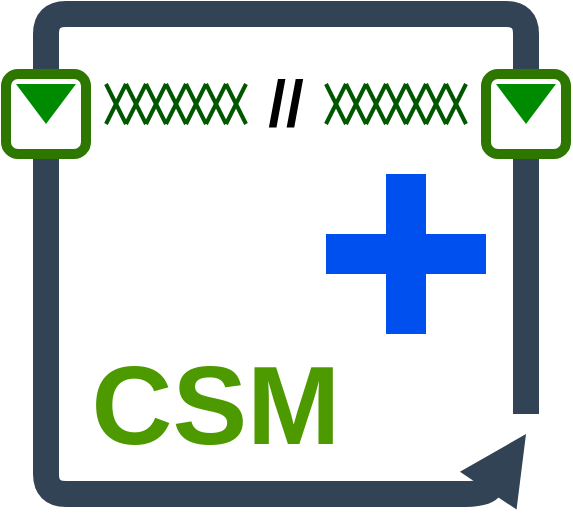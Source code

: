 <mxfile version="24.2.5" type="device">
  <diagram name="第 1 页" id="N8OVFR8O6m3L51fXVMMC">
    <mxGraphModel dx="1562" dy="1188" grid="1" gridSize="10" guides="1" tooltips="1" connect="1" arrows="1" fold="1" page="1" pageScale="1" pageWidth="827" pageHeight="1169" math="0" shadow="0">
      <root>
        <mxCell id="0" />
        <mxCell id="1" parent="0" />
        <mxCell id="Qem-tpaPa2Rmr71kVahj-4" value="" style="endArrow=block;html=1;rounded=1;strokeWidth=13;fillColor=#647687;strokeColor=#314354;curved=0;exitX=0.5;exitY=1;exitDx=0;exitDy=0;targetPerimeterSpacing=0;jumpSize=6;jumpStyle=none;shadow=0;endFill=1;startSize=0;endSize=0;" parent="1" source="Qem-tpaPa2Rmr71kVahj-10" edge="1">
          <mxGeometry width="50" height="50" relative="1" as="geometry">
            <mxPoint x="160" y="600" as="sourcePoint" />
            <mxPoint x="400" y="610" as="targetPoint" />
            <Array as="points">
              <mxPoint x="160" y="640" />
              <mxPoint x="380" y="640" />
            </Array>
          </mxGeometry>
        </mxCell>
        <mxCell id="Qem-tpaPa2Rmr71kVahj-5" value="" style="endArrow=none;html=1;rounded=1;strokeWidth=13;fillColor=#647687;strokeColor=#314354;curved=0;" parent="1" source="Qem-tpaPa2Rmr71kVahj-14" edge="1">
          <mxGeometry width="50" height="50" relative="1" as="geometry">
            <mxPoint x="400" y="400" as="sourcePoint" />
            <mxPoint x="400" y="600" as="targetPoint" />
          </mxGeometry>
        </mxCell>
        <mxCell id="Qem-tpaPa2Rmr71kVahj-13" value="" style="endArrow=none;html=1;rounded=1;strokeWidth=13;fillColor=#647687;strokeColor=#314354;curved=0;exitX=0.5;exitY=0;exitDx=0;exitDy=0;" parent="1" source="Qem-tpaPa2Rmr71kVahj-14" target="Qem-tpaPa2Rmr71kVahj-10" edge="1">
          <mxGeometry width="50" height="50" relative="1" as="geometry">
            <mxPoint x="400" y="400" as="sourcePoint" />
            <mxPoint x="160" y="640" as="targetPoint" />
            <Array as="points">
              <mxPoint x="400" y="400" />
              <mxPoint x="160" y="400" />
            </Array>
          </mxGeometry>
        </mxCell>
        <mxCell id="Qem-tpaPa2Rmr71kVahj-10" value="" style="rounded=1;whiteSpace=wrap;html=1;fillColor=none;fontColor=#ffffff;strokeColor=#2D7600;strokeWidth=5;" parent="1" vertex="1">
          <mxGeometry x="140" y="430" width="40" height="40" as="geometry" />
        </mxCell>
        <mxCell id="Qem-tpaPa2Rmr71kVahj-14" value="" style="rounded=1;whiteSpace=wrap;html=1;fillColor=none;fontColor=#ffffff;strokeColor=#2D7600;strokeWidth=5;" parent="1" vertex="1">
          <mxGeometry x="380" y="430" width="40" height="40" as="geometry" />
        </mxCell>
        <mxCell id="Qem-tpaPa2Rmr71kVahj-16" value="" style="triangle;whiteSpace=wrap;html=1;rotation=90;strokeWidth=5;strokeColor=none;fillColor=#008a00;fontColor=#ffffff;" parent="1" vertex="1">
          <mxGeometry x="150" y="430" width="20" height="30" as="geometry" />
        </mxCell>
        <mxCell id="Qem-tpaPa2Rmr71kVahj-17" value="" style="triangle;whiteSpace=wrap;html=1;rotation=90;strokeWidth=5;strokeColor=none;fillColor=#008a00;fontColor=#ffffff;" parent="1" vertex="1">
          <mxGeometry x="390" y="430" width="20" height="30" as="geometry" />
        </mxCell>
        <mxCell id="Qem-tpaPa2Rmr71kVahj-18" value="" style="endArrow=none;html=1;rounded=1;startSize=6;arcSize=20;jumpSize=6;curved=0;fillColor=#008a00;strokeColor=#005700;strokeWidth=2;" parent="1" edge="1">
          <mxGeometry width="50" height="50" relative="1" as="geometry">
            <mxPoint x="190" y="455" as="sourcePoint" />
            <mxPoint x="200" y="435" as="targetPoint" />
          </mxGeometry>
        </mxCell>
        <mxCell id="Qem-tpaPa2Rmr71kVahj-19" value="" style="endArrow=none;html=1;rounded=1;startSize=6;arcSize=20;jumpSize=6;curved=0;fillColor=#008a00;strokeColor=#005700;strokeWidth=2;" parent="1" edge="1">
          <mxGeometry width="50" height="50" relative="1" as="geometry">
            <mxPoint x="200" y="455" as="sourcePoint" />
            <mxPoint x="190" y="435" as="targetPoint" />
          </mxGeometry>
        </mxCell>
        <mxCell id="Qem-tpaPa2Rmr71kVahj-42" value="&lt;font style=&quot;font-size: 32px;&quot;&gt;&lt;b&gt;//&lt;/b&gt;&lt;/font&gt;" style="text;html=1;align=center;verticalAlign=middle;whiteSpace=wrap;rounded=0;" parent="1" vertex="1">
          <mxGeometry x="250" y="430" width="60" height="30" as="geometry" />
        </mxCell>
        <mxCell id="Qem-tpaPa2Rmr71kVahj-43" value="" style="endArrow=none;html=1;rounded=1;startSize=6;arcSize=20;jumpSize=6;curved=0;fillColor=#008a00;strokeColor=#005700;strokeWidth=2;" parent="1" edge="1">
          <mxGeometry width="50" height="50" relative="1" as="geometry">
            <mxPoint x="200" y="455" as="sourcePoint" />
            <mxPoint x="210" y="435" as="targetPoint" />
          </mxGeometry>
        </mxCell>
        <mxCell id="Qem-tpaPa2Rmr71kVahj-44" value="" style="endArrow=none;html=1;rounded=1;startSize=6;arcSize=20;jumpSize=6;curved=0;fillColor=#008a00;strokeColor=#005700;strokeWidth=2;" parent="1" edge="1">
          <mxGeometry width="50" height="50" relative="1" as="geometry">
            <mxPoint x="210" y="455" as="sourcePoint" />
            <mxPoint x="200" y="435" as="targetPoint" />
          </mxGeometry>
        </mxCell>
        <mxCell id="Qem-tpaPa2Rmr71kVahj-45" value="" style="endArrow=none;html=1;rounded=1;startSize=6;arcSize=20;jumpSize=6;curved=0;fillColor=#008a00;strokeColor=#005700;strokeWidth=2;" parent="1" edge="1">
          <mxGeometry width="50" height="50" relative="1" as="geometry">
            <mxPoint x="210" y="455" as="sourcePoint" />
            <mxPoint x="220" y="435" as="targetPoint" />
          </mxGeometry>
        </mxCell>
        <mxCell id="Qem-tpaPa2Rmr71kVahj-46" value="" style="endArrow=none;html=1;rounded=1;startSize=6;arcSize=20;jumpSize=6;curved=0;fillColor=#008a00;strokeColor=#005700;strokeWidth=2;" parent="1" edge="1">
          <mxGeometry width="50" height="50" relative="1" as="geometry">
            <mxPoint x="220" y="455" as="sourcePoint" />
            <mxPoint x="210" y="435" as="targetPoint" />
          </mxGeometry>
        </mxCell>
        <mxCell id="Qem-tpaPa2Rmr71kVahj-47" value="" style="endArrow=none;html=1;rounded=1;startSize=6;arcSize=20;jumpSize=6;curved=0;fillColor=#008a00;strokeColor=#005700;strokeWidth=2;" parent="1" edge="1">
          <mxGeometry width="50" height="50" relative="1" as="geometry">
            <mxPoint x="220" y="455" as="sourcePoint" />
            <mxPoint x="230" y="435" as="targetPoint" />
          </mxGeometry>
        </mxCell>
        <mxCell id="Qem-tpaPa2Rmr71kVahj-48" value="" style="endArrow=none;html=1;rounded=1;startSize=6;arcSize=20;jumpSize=6;curved=0;fillColor=#008a00;strokeColor=#005700;strokeWidth=2;" parent="1" edge="1">
          <mxGeometry width="50" height="50" relative="1" as="geometry">
            <mxPoint x="230" y="455" as="sourcePoint" />
            <mxPoint x="220" y="435" as="targetPoint" />
          </mxGeometry>
        </mxCell>
        <mxCell id="Qem-tpaPa2Rmr71kVahj-49" value="" style="endArrow=none;html=1;rounded=1;startSize=6;arcSize=20;jumpSize=6;curved=0;fillColor=#008a00;strokeColor=#005700;strokeWidth=2;" parent="1" edge="1">
          <mxGeometry width="50" height="50" relative="1" as="geometry">
            <mxPoint x="230" y="455" as="sourcePoint" />
            <mxPoint x="240" y="435" as="targetPoint" />
          </mxGeometry>
        </mxCell>
        <mxCell id="Qem-tpaPa2Rmr71kVahj-50" value="" style="endArrow=none;html=1;rounded=1;startSize=6;arcSize=20;jumpSize=6;curved=0;fillColor=#008a00;strokeColor=#005700;strokeWidth=2;" parent="1" edge="1">
          <mxGeometry width="50" height="50" relative="1" as="geometry">
            <mxPoint x="240" y="455" as="sourcePoint" />
            <mxPoint x="230" y="435" as="targetPoint" />
          </mxGeometry>
        </mxCell>
        <mxCell id="Qem-tpaPa2Rmr71kVahj-51" value="" style="endArrow=none;html=1;rounded=1;startSize=6;arcSize=20;jumpSize=6;curved=0;fillColor=#008a00;strokeColor=#005700;strokeWidth=2;" parent="1" edge="1">
          <mxGeometry width="50" height="50" relative="1" as="geometry">
            <mxPoint x="240" y="455" as="sourcePoint" />
            <mxPoint x="250" y="435" as="targetPoint" />
          </mxGeometry>
        </mxCell>
        <mxCell id="Qem-tpaPa2Rmr71kVahj-52" value="" style="endArrow=none;html=1;rounded=1;startSize=6;arcSize=20;jumpSize=6;curved=0;fillColor=#008a00;strokeColor=#005700;strokeWidth=2;" parent="1" edge="1">
          <mxGeometry width="50" height="50" relative="1" as="geometry">
            <mxPoint x="250" y="455" as="sourcePoint" />
            <mxPoint x="240" y="435" as="targetPoint" />
          </mxGeometry>
        </mxCell>
        <mxCell id="Qem-tpaPa2Rmr71kVahj-53" value="" style="endArrow=none;html=1;rounded=1;startSize=6;arcSize=20;jumpSize=6;curved=0;fillColor=#008a00;strokeColor=#005700;strokeWidth=2;" parent="1" edge="1">
          <mxGeometry width="50" height="50" relative="1" as="geometry">
            <mxPoint x="250" y="455" as="sourcePoint" />
            <mxPoint x="260" y="435" as="targetPoint" />
          </mxGeometry>
        </mxCell>
        <mxCell id="Qem-tpaPa2Rmr71kVahj-54" value="" style="endArrow=none;html=1;rounded=1;startSize=6;arcSize=20;jumpSize=6;curved=0;fillColor=#008a00;strokeColor=#005700;strokeWidth=2;" parent="1" edge="1">
          <mxGeometry width="50" height="50" relative="1" as="geometry">
            <mxPoint x="260" y="455" as="sourcePoint" />
            <mxPoint x="250" y="435" as="targetPoint" />
          </mxGeometry>
        </mxCell>
        <mxCell id="Qem-tpaPa2Rmr71kVahj-55" value="" style="endArrow=none;html=1;rounded=1;startSize=6;arcSize=20;jumpSize=6;curved=0;fillColor=#008a00;strokeColor=#005700;strokeWidth=2;" parent="1" edge="1">
          <mxGeometry width="50" height="50" relative="1" as="geometry">
            <mxPoint x="300" y="455" as="sourcePoint" />
            <mxPoint x="310" y="435" as="targetPoint" />
          </mxGeometry>
        </mxCell>
        <mxCell id="Qem-tpaPa2Rmr71kVahj-56" value="" style="endArrow=none;html=1;rounded=1;startSize=6;arcSize=20;jumpSize=6;curved=0;fillColor=#008a00;strokeColor=#005700;strokeWidth=2;" parent="1" edge="1">
          <mxGeometry width="50" height="50" relative="1" as="geometry">
            <mxPoint x="310" y="455" as="sourcePoint" />
            <mxPoint x="300" y="435" as="targetPoint" />
          </mxGeometry>
        </mxCell>
        <mxCell id="Qem-tpaPa2Rmr71kVahj-57" value="" style="endArrow=none;html=1;rounded=1;startSize=6;arcSize=20;jumpSize=6;curved=0;fillColor=#008a00;strokeColor=#005700;strokeWidth=2;" parent="1" edge="1">
          <mxGeometry width="50" height="50" relative="1" as="geometry">
            <mxPoint x="310" y="455" as="sourcePoint" />
            <mxPoint x="320" y="435" as="targetPoint" />
          </mxGeometry>
        </mxCell>
        <mxCell id="Qem-tpaPa2Rmr71kVahj-58" value="" style="endArrow=none;html=1;rounded=1;startSize=6;arcSize=20;jumpSize=6;curved=0;fillColor=#008a00;strokeColor=#005700;strokeWidth=2;" parent="1" edge="1">
          <mxGeometry width="50" height="50" relative="1" as="geometry">
            <mxPoint x="320" y="455" as="sourcePoint" />
            <mxPoint x="310" y="435" as="targetPoint" />
          </mxGeometry>
        </mxCell>
        <mxCell id="Qem-tpaPa2Rmr71kVahj-59" value="" style="endArrow=none;html=1;rounded=1;startSize=6;arcSize=20;jumpSize=6;curved=0;fillColor=#008a00;strokeColor=#005700;strokeWidth=2;" parent="1" edge="1">
          <mxGeometry width="50" height="50" relative="1" as="geometry">
            <mxPoint x="320" y="455" as="sourcePoint" />
            <mxPoint x="330" y="435" as="targetPoint" />
          </mxGeometry>
        </mxCell>
        <mxCell id="Qem-tpaPa2Rmr71kVahj-60" value="" style="endArrow=none;html=1;rounded=1;startSize=6;arcSize=20;jumpSize=6;curved=0;fillColor=#008a00;strokeColor=#005700;strokeWidth=2;" parent="1" edge="1">
          <mxGeometry width="50" height="50" relative="1" as="geometry">
            <mxPoint x="330" y="455" as="sourcePoint" />
            <mxPoint x="320" y="435" as="targetPoint" />
          </mxGeometry>
        </mxCell>
        <mxCell id="Qem-tpaPa2Rmr71kVahj-61" value="" style="endArrow=none;html=1;rounded=1;startSize=6;arcSize=20;jumpSize=6;curved=0;fillColor=#008a00;strokeColor=#005700;strokeWidth=2;" parent="1" edge="1">
          <mxGeometry width="50" height="50" relative="1" as="geometry">
            <mxPoint x="330" y="455" as="sourcePoint" />
            <mxPoint x="340" y="435" as="targetPoint" />
          </mxGeometry>
        </mxCell>
        <mxCell id="Qem-tpaPa2Rmr71kVahj-62" value="" style="endArrow=none;html=1;rounded=1;startSize=6;arcSize=20;jumpSize=6;curved=0;fillColor=#008a00;strokeColor=#005700;strokeWidth=2;" parent="1" edge="1">
          <mxGeometry width="50" height="50" relative="1" as="geometry">
            <mxPoint x="340" y="455" as="sourcePoint" />
            <mxPoint x="330" y="435" as="targetPoint" />
          </mxGeometry>
        </mxCell>
        <mxCell id="Qem-tpaPa2Rmr71kVahj-63" value="" style="endArrow=none;html=1;rounded=1;startSize=6;arcSize=20;jumpSize=6;curved=0;fillColor=#008a00;strokeColor=#005700;strokeWidth=2;" parent="1" edge="1">
          <mxGeometry width="50" height="50" relative="1" as="geometry">
            <mxPoint x="340" y="455" as="sourcePoint" />
            <mxPoint x="350" y="435" as="targetPoint" />
          </mxGeometry>
        </mxCell>
        <mxCell id="Qem-tpaPa2Rmr71kVahj-64" value="" style="endArrow=none;html=1;rounded=1;startSize=6;arcSize=20;jumpSize=6;curved=0;fillColor=#008a00;strokeColor=#005700;strokeWidth=2;" parent="1" edge="1">
          <mxGeometry width="50" height="50" relative="1" as="geometry">
            <mxPoint x="350" y="455" as="sourcePoint" />
            <mxPoint x="340" y="435" as="targetPoint" />
          </mxGeometry>
        </mxCell>
        <mxCell id="Qem-tpaPa2Rmr71kVahj-65" value="" style="endArrow=none;html=1;rounded=1;startSize=6;arcSize=20;jumpSize=6;curved=0;fillColor=#008a00;strokeColor=#005700;strokeWidth=2;" parent="1" edge="1">
          <mxGeometry width="50" height="50" relative="1" as="geometry">
            <mxPoint x="350" y="455" as="sourcePoint" />
            <mxPoint x="360" y="435" as="targetPoint" />
          </mxGeometry>
        </mxCell>
        <mxCell id="Qem-tpaPa2Rmr71kVahj-66" value="" style="endArrow=none;html=1;rounded=1;startSize=6;arcSize=20;jumpSize=6;curved=0;fillColor=#008a00;strokeColor=#005700;strokeWidth=2;" parent="1" edge="1">
          <mxGeometry width="50" height="50" relative="1" as="geometry">
            <mxPoint x="360" y="455" as="sourcePoint" />
            <mxPoint x="350" y="435" as="targetPoint" />
          </mxGeometry>
        </mxCell>
        <mxCell id="Qem-tpaPa2Rmr71kVahj-67" value="" style="endArrow=none;html=1;rounded=1;startSize=6;arcSize=20;jumpSize=6;curved=0;fillColor=#008a00;strokeColor=#005700;strokeWidth=2;" parent="1" edge="1">
          <mxGeometry width="50" height="50" relative="1" as="geometry">
            <mxPoint x="360" y="455" as="sourcePoint" />
            <mxPoint x="370" y="435" as="targetPoint" />
          </mxGeometry>
        </mxCell>
        <mxCell id="Qem-tpaPa2Rmr71kVahj-68" value="" style="endArrow=none;html=1;rounded=1;startSize=6;arcSize=20;jumpSize=6;curved=0;fillColor=#008a00;strokeColor=#005700;strokeWidth=2;" parent="1" edge="1">
          <mxGeometry width="50" height="50" relative="1" as="geometry">
            <mxPoint x="370" y="455" as="sourcePoint" />
            <mxPoint x="360" y="435" as="targetPoint" />
          </mxGeometry>
        </mxCell>
        <mxCell id="Qem-tpaPa2Rmr71kVahj-69" value="" style="rounded=0;whiteSpace=wrap;html=1;strokeColor=none;fillColor=#0050ef;fontColor=#ffffff;" parent="1" vertex="1">
          <mxGeometry x="300" y="510" width="80" height="20" as="geometry" />
        </mxCell>
        <mxCell id="Qem-tpaPa2Rmr71kVahj-70" value="" style="rounded=0;whiteSpace=wrap;html=1;rotation=-90;strokeColor=none;fillColor=#0050ef;fontColor=#ffffff;" parent="1" vertex="1">
          <mxGeometry x="300" y="510" width="80" height="20" as="geometry" />
        </mxCell>
        <mxCell id="Qem-tpaPa2Rmr71kVahj-71" value="&lt;font style=&quot;font-size: 56px;&quot;&gt;CSM&lt;/font&gt;" style="text;html=1;align=center;verticalAlign=middle;whiteSpace=wrap;rounded=0;fontColor=#4D9900;fontStyle=1" parent="1" vertex="1">
          <mxGeometry x="180" y="570" width="130" height="50" as="geometry" />
        </mxCell>
      </root>
    </mxGraphModel>
  </diagram>
</mxfile>
